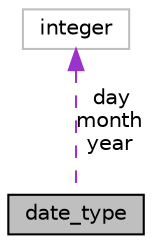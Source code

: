 digraph "date_type"
{
 // INTERACTIVE_SVG=YES
 // LATEX_PDF_SIZE
  edge [fontname="Helvetica",fontsize="10",labelfontname="Helvetica",labelfontsize="10"];
  node [fontname="Helvetica",fontsize="10",shape=record];
  Node1 [label="date_type",height=0.2,width=0.4,color="black", fillcolor="grey75", style="filled", fontcolor="black",tooltip="Private data type for representing a calendar date."];
  Node2 -> Node1 [dir="back",color="darkorchid3",fontsize="10",style="dashed",label=" day\nmonth\nyear" ,fontname="Helvetica"];
  Node2 [label="integer",height=0.2,width=0.4,color="grey75", fillcolor="white", style="filled",tooltip=" "];
}
